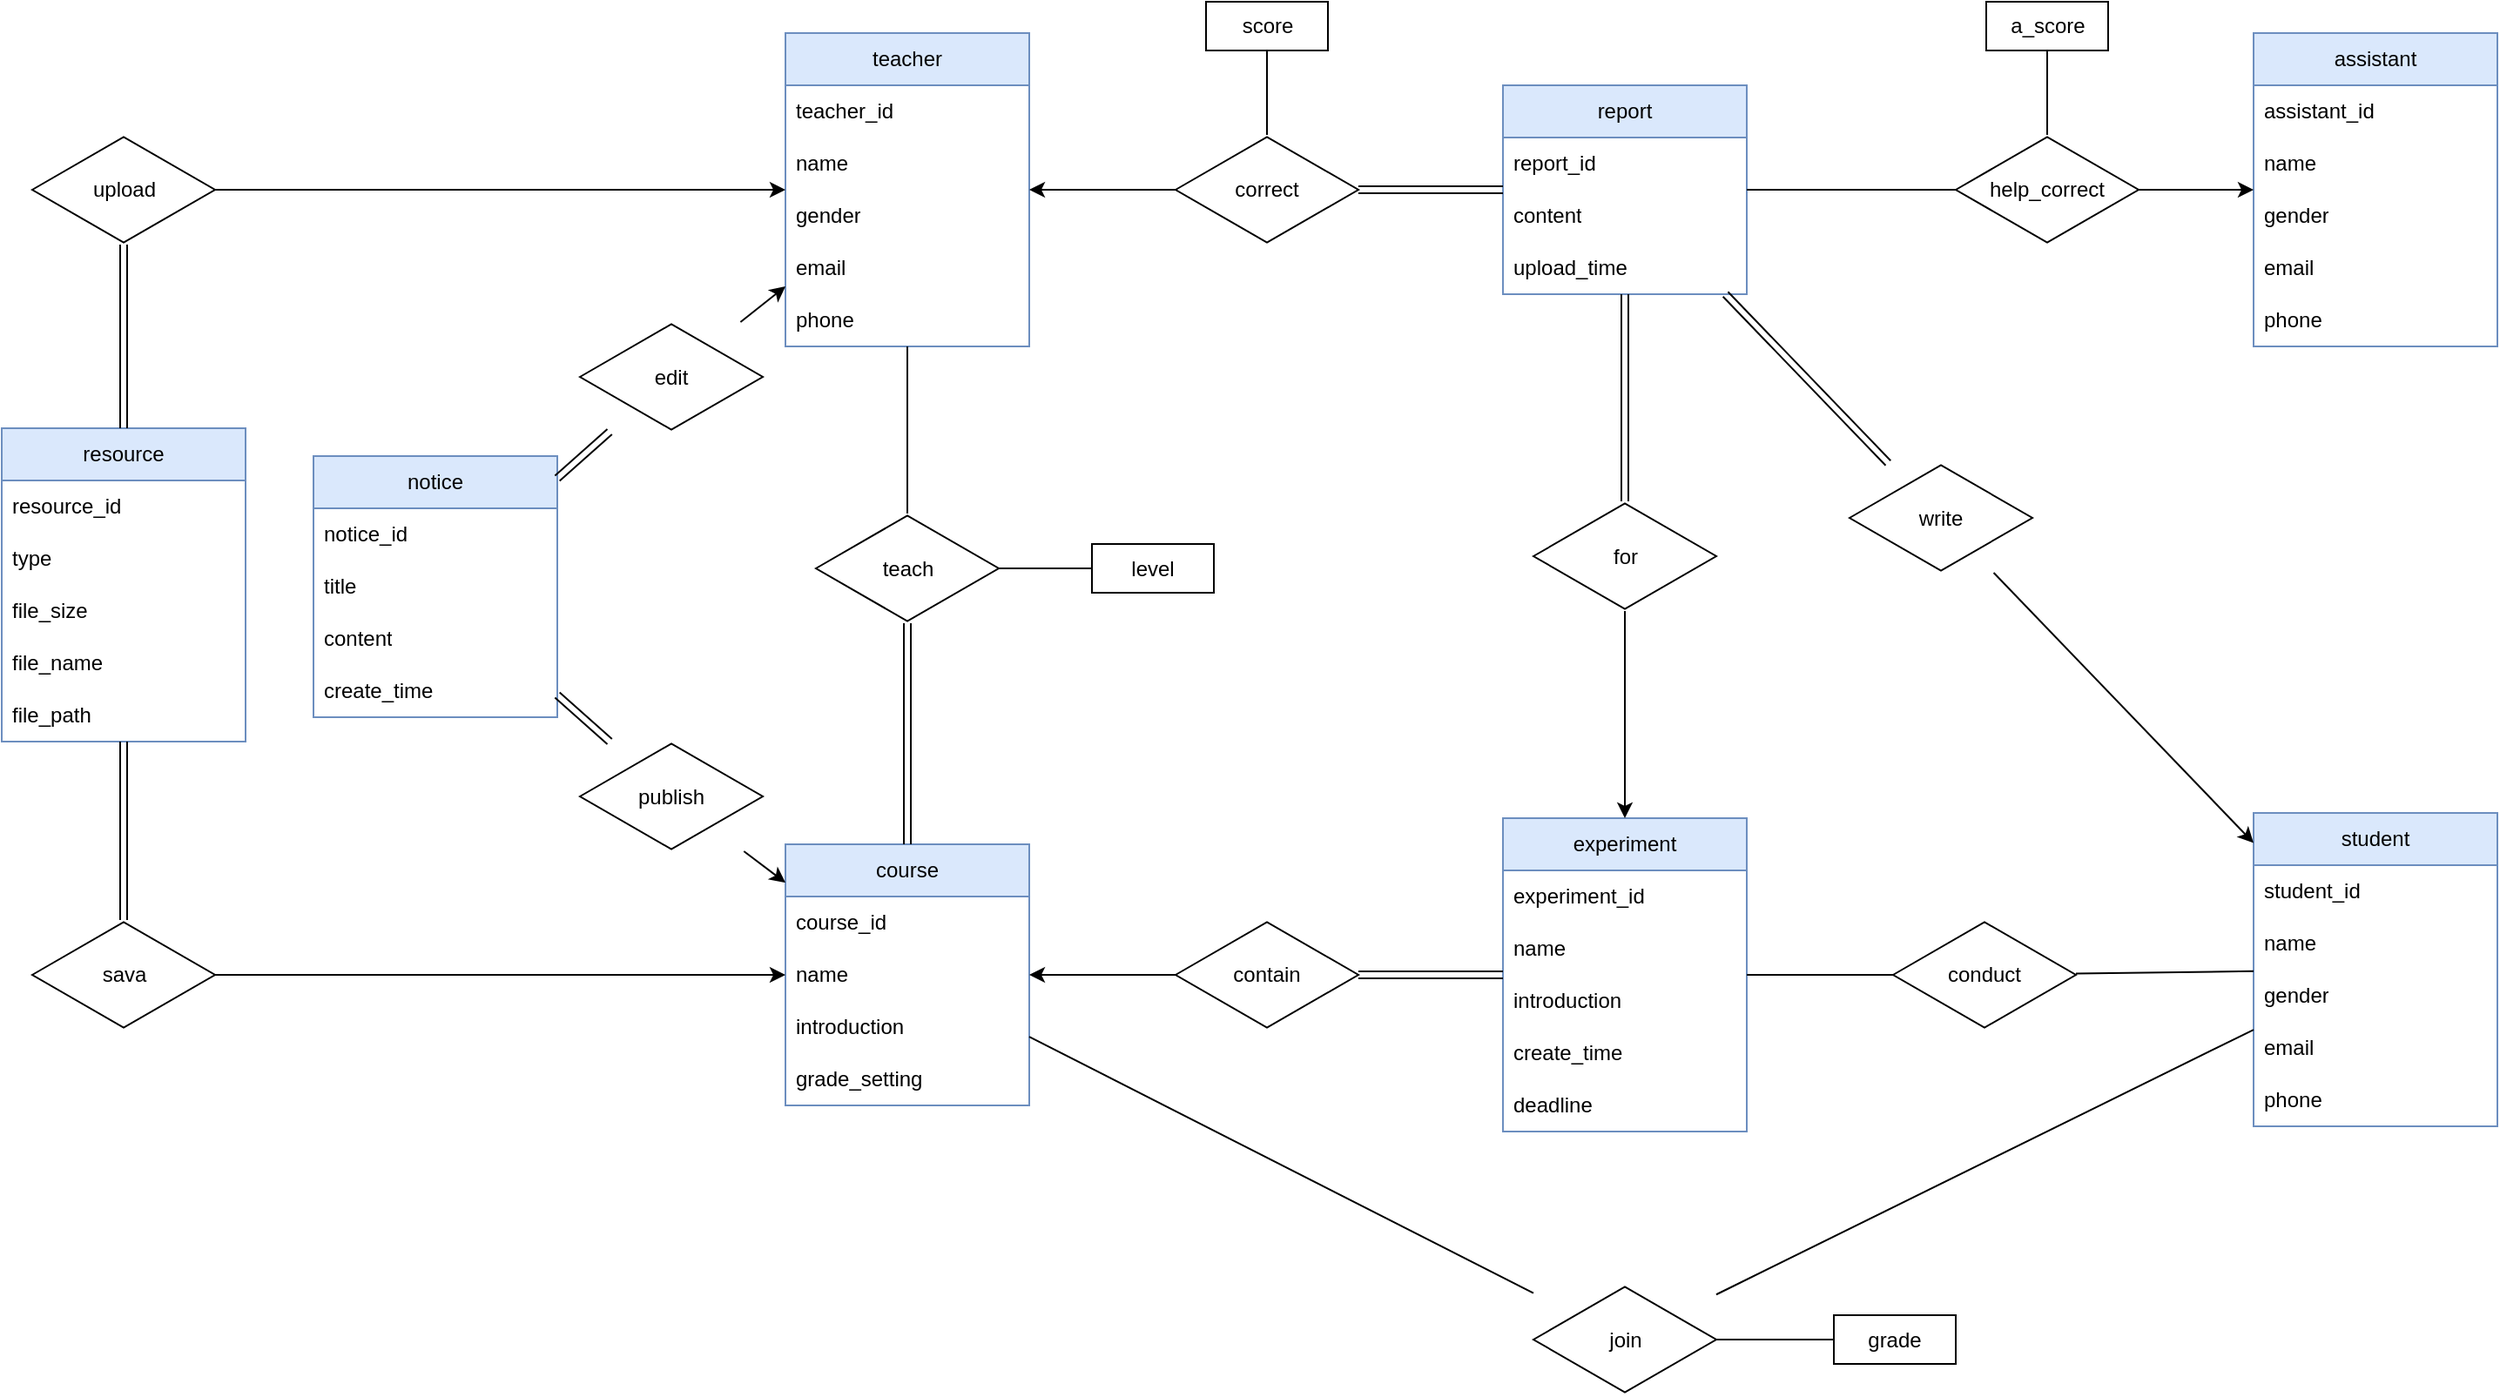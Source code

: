<mxfile version="20.6.2" type="device"><diagram id="LlbKK2FREmCFKEQPbuqe" name="第 1 页"><mxGraphModel dx="2138" dy="1203" grid="0" gridSize="10" guides="1" tooltips="1" connect="1" arrows="1" fold="1" page="1" pageScale="1" pageWidth="3300" pageHeight="2339" math="0" shadow="0"><root><mxCell id="0"/><mxCell id="1" parent="0"/><mxCell id="g2imEVAiNdoJha_vjyTm-1" value="experiment" style="swimlane;fontStyle=0;childLayout=stackLayout;horizontal=1;startSize=30;horizontalStack=0;resizeParent=1;resizeParentMax=0;resizeLast=0;collapsible=1;marginBottom=0;whiteSpace=wrap;html=1;fillColor=#dae8fc;strokeColor=#6c8ebf;" parent="1" vertex="1"><mxGeometry x="969" y="711" width="140" height="180" as="geometry"/></mxCell><mxCell id="g2imEVAiNdoJha_vjyTm-2" value="experiment_id" style="text;strokeColor=none;fillColor=none;align=left;verticalAlign=middle;spacingLeft=4;spacingRight=4;overflow=hidden;points=[[0,0.5],[1,0.5]];portConstraint=eastwest;rotatable=0;whiteSpace=wrap;html=1;" parent="g2imEVAiNdoJha_vjyTm-1" vertex="1"><mxGeometry y="30" width="140" height="30" as="geometry"/></mxCell><mxCell id="g2imEVAiNdoJha_vjyTm-3" value="name" style="text;strokeColor=none;fillColor=none;align=left;verticalAlign=middle;spacingLeft=4;spacingRight=4;overflow=hidden;points=[[0,0.5],[1,0.5]];portConstraint=eastwest;rotatable=0;whiteSpace=wrap;html=1;" parent="g2imEVAiNdoJha_vjyTm-1" vertex="1"><mxGeometry y="60" width="140" height="30" as="geometry"/></mxCell><mxCell id="g2imEVAiNdoJha_vjyTm-4" value="introduction" style="text;strokeColor=none;fillColor=none;align=left;verticalAlign=middle;spacingLeft=4;spacingRight=4;overflow=hidden;points=[[0,0.5],[1,0.5]];portConstraint=eastwest;rotatable=0;whiteSpace=wrap;html=1;" parent="g2imEVAiNdoJha_vjyTm-1" vertex="1"><mxGeometry y="90" width="140" height="30" as="geometry"/></mxCell><mxCell id="g2imEVAiNdoJha_vjyTm-5" value="create_time" style="text;strokeColor=none;fillColor=none;align=left;verticalAlign=middle;spacingLeft=4;spacingRight=4;overflow=hidden;points=[[0,0.5],[1,0.5]];portConstraint=eastwest;rotatable=0;whiteSpace=wrap;html=1;" parent="g2imEVAiNdoJha_vjyTm-1" vertex="1"><mxGeometry y="120" width="140" height="30" as="geometry"/></mxCell><mxCell id="g2imEVAiNdoJha_vjyTm-6" value="deadline" style="text;strokeColor=none;fillColor=none;align=left;verticalAlign=middle;spacingLeft=4;spacingRight=4;overflow=hidden;points=[[0,0.5],[1,0.5]];portConstraint=eastwest;rotatable=0;whiteSpace=wrap;html=1;" parent="g2imEVAiNdoJha_vjyTm-1" vertex="1"><mxGeometry y="150" width="140" height="30" as="geometry"/></mxCell><mxCell id="g2imEVAiNdoJha_vjyTm-7" value="course" style="swimlane;fontStyle=0;childLayout=stackLayout;horizontal=1;startSize=30;horizontalStack=0;resizeParent=1;resizeParentMax=0;resizeLast=0;collapsible=1;marginBottom=0;whiteSpace=wrap;html=1;fillColor=#dae8fc;strokeColor=#6c8ebf;" parent="1" vertex="1"><mxGeometry x="557" y="726" width="140" height="150" as="geometry"/></mxCell><mxCell id="g2imEVAiNdoJha_vjyTm-8" value="course_id" style="text;strokeColor=none;fillColor=none;align=left;verticalAlign=middle;spacingLeft=4;spacingRight=4;overflow=hidden;points=[[0,0.5],[1,0.5]];portConstraint=eastwest;rotatable=0;whiteSpace=wrap;html=1;" parent="g2imEVAiNdoJha_vjyTm-7" vertex="1"><mxGeometry y="30" width="140" height="30" as="geometry"/></mxCell><mxCell id="g2imEVAiNdoJha_vjyTm-9" value="name" style="text;strokeColor=none;fillColor=none;align=left;verticalAlign=middle;spacingLeft=4;spacingRight=4;overflow=hidden;points=[[0,0.5],[1,0.5]];portConstraint=eastwest;rotatable=0;whiteSpace=wrap;html=1;" parent="g2imEVAiNdoJha_vjyTm-7" vertex="1"><mxGeometry y="60" width="140" height="30" as="geometry"/></mxCell><mxCell id="g2imEVAiNdoJha_vjyTm-10" value="introduction" style="text;strokeColor=none;fillColor=none;align=left;verticalAlign=middle;spacingLeft=4;spacingRight=4;overflow=hidden;points=[[0,0.5],[1,0.5]];portConstraint=eastwest;rotatable=0;whiteSpace=wrap;html=1;" parent="g2imEVAiNdoJha_vjyTm-7" vertex="1"><mxGeometry y="90" width="140" height="30" as="geometry"/></mxCell><mxCell id="g2imEVAiNdoJha_vjyTm-132" value="grade_setting" style="text;strokeColor=none;fillColor=none;align=left;verticalAlign=middle;spacingLeft=4;spacingRight=4;overflow=hidden;points=[[0,0.5],[1,0.5]];portConstraint=eastwest;rotatable=0;whiteSpace=wrap;html=1;" parent="g2imEVAiNdoJha_vjyTm-7" vertex="1"><mxGeometry y="120" width="140" height="30" as="geometry"/></mxCell><mxCell id="g2imEVAiNdoJha_vjyTm-13" value="student" style="swimlane;fontStyle=0;childLayout=stackLayout;horizontal=1;startSize=30;horizontalStack=0;resizeParent=1;resizeParentMax=0;resizeLast=0;collapsible=1;marginBottom=0;whiteSpace=wrap;html=1;fillColor=#dae8fc;strokeColor=#6c8ebf;" parent="1" vertex="1"><mxGeometry x="1400" y="708" width="140" height="180" as="geometry"/></mxCell><mxCell id="g2imEVAiNdoJha_vjyTm-14" value="student_id" style="text;strokeColor=none;fillColor=none;align=left;verticalAlign=middle;spacingLeft=4;spacingRight=4;overflow=hidden;points=[[0,0.5],[1,0.5]];portConstraint=eastwest;rotatable=0;whiteSpace=wrap;html=1;" parent="g2imEVAiNdoJha_vjyTm-13" vertex="1"><mxGeometry y="30" width="140" height="30" as="geometry"/></mxCell><mxCell id="g2imEVAiNdoJha_vjyTm-15" value="name" style="text;strokeColor=none;fillColor=none;align=left;verticalAlign=middle;spacingLeft=4;spacingRight=4;overflow=hidden;points=[[0,0.5],[1,0.5]];portConstraint=eastwest;rotatable=0;whiteSpace=wrap;html=1;" parent="g2imEVAiNdoJha_vjyTm-13" vertex="1"><mxGeometry y="60" width="140" height="30" as="geometry"/></mxCell><mxCell id="g2imEVAiNdoJha_vjyTm-17" value="gender" style="text;strokeColor=none;fillColor=none;align=left;verticalAlign=middle;spacingLeft=4;spacingRight=4;overflow=hidden;points=[[0,0.5],[1,0.5]];portConstraint=eastwest;rotatable=0;whiteSpace=wrap;html=1;" parent="g2imEVAiNdoJha_vjyTm-13" vertex="1"><mxGeometry y="90" width="140" height="30" as="geometry"/></mxCell><mxCell id="g2imEVAiNdoJha_vjyTm-18" value="email" style="text;strokeColor=none;fillColor=none;align=left;verticalAlign=middle;spacingLeft=4;spacingRight=4;overflow=hidden;points=[[0,0.5],[1,0.5]];portConstraint=eastwest;rotatable=0;whiteSpace=wrap;html=1;" parent="g2imEVAiNdoJha_vjyTm-13" vertex="1"><mxGeometry y="120" width="140" height="30" as="geometry"/></mxCell><mxCell id="g2imEVAiNdoJha_vjyTm-19" value="phone" style="text;strokeColor=none;fillColor=none;align=left;verticalAlign=middle;spacingLeft=4;spacingRight=4;overflow=hidden;points=[[0,0.5],[1,0.5]];portConstraint=eastwest;rotatable=0;whiteSpace=wrap;html=1;" parent="g2imEVAiNdoJha_vjyTm-13" vertex="1"><mxGeometry y="150" width="140" height="30" as="geometry"/></mxCell><mxCell id="g2imEVAiNdoJha_vjyTm-20" value="teacher" style="swimlane;fontStyle=0;childLayout=stackLayout;horizontal=1;startSize=30;horizontalStack=0;resizeParent=1;resizeParentMax=0;resizeLast=0;collapsible=1;marginBottom=0;whiteSpace=wrap;html=1;fillColor=#dae8fc;strokeColor=#6c8ebf;" parent="1" vertex="1"><mxGeometry x="557" y="260" width="140" height="180" as="geometry"/></mxCell><mxCell id="g2imEVAiNdoJha_vjyTm-21" value="teacher_id" style="text;strokeColor=none;fillColor=none;align=left;verticalAlign=middle;spacingLeft=4;spacingRight=4;overflow=hidden;points=[[0,0.5],[1,0.5]];portConstraint=eastwest;rotatable=0;whiteSpace=wrap;html=1;" parent="g2imEVAiNdoJha_vjyTm-20" vertex="1"><mxGeometry y="30" width="140" height="30" as="geometry"/></mxCell><mxCell id="g2imEVAiNdoJha_vjyTm-22" value="name" style="text;strokeColor=none;fillColor=none;align=left;verticalAlign=middle;spacingLeft=4;spacingRight=4;overflow=hidden;points=[[0,0.5],[1,0.5]];portConstraint=eastwest;rotatable=0;whiteSpace=wrap;html=1;" parent="g2imEVAiNdoJha_vjyTm-20" vertex="1"><mxGeometry y="60" width="140" height="30" as="geometry"/></mxCell><mxCell id="g2imEVAiNdoJha_vjyTm-23" value="gender" style="text;strokeColor=none;fillColor=none;align=left;verticalAlign=middle;spacingLeft=4;spacingRight=4;overflow=hidden;points=[[0,0.5],[1,0.5]];portConstraint=eastwest;rotatable=0;whiteSpace=wrap;html=1;" parent="g2imEVAiNdoJha_vjyTm-20" vertex="1"><mxGeometry y="90" width="140" height="30" as="geometry"/></mxCell><mxCell id="g2imEVAiNdoJha_vjyTm-24" value="email" style="text;strokeColor=none;fillColor=none;align=left;verticalAlign=middle;spacingLeft=4;spacingRight=4;overflow=hidden;points=[[0,0.5],[1,0.5]];portConstraint=eastwest;rotatable=0;whiteSpace=wrap;html=1;" parent="g2imEVAiNdoJha_vjyTm-20" vertex="1"><mxGeometry y="120" width="140" height="30" as="geometry"/></mxCell><mxCell id="g2imEVAiNdoJha_vjyTm-25" value="phone" style="text;strokeColor=none;fillColor=none;align=left;verticalAlign=middle;spacingLeft=4;spacingRight=4;overflow=hidden;points=[[0,0.5],[1,0.5]];portConstraint=eastwest;rotatable=0;whiteSpace=wrap;html=1;" parent="g2imEVAiNdoJha_vjyTm-20" vertex="1"><mxGeometry y="150" width="140" height="30" as="geometry"/></mxCell><mxCell id="g2imEVAiNdoJha_vjyTm-26" value="report" style="swimlane;fontStyle=0;childLayout=stackLayout;horizontal=1;startSize=30;horizontalStack=0;resizeParent=1;resizeParentMax=0;resizeLast=0;collapsible=1;marginBottom=0;whiteSpace=wrap;html=1;fillColor=#dae8fc;strokeColor=#6c8ebf;" parent="1" vertex="1"><mxGeometry x="969" y="290" width="140" height="120" as="geometry"/></mxCell><mxCell id="g2imEVAiNdoJha_vjyTm-27" value="report_id" style="text;strokeColor=none;fillColor=none;align=left;verticalAlign=middle;spacingLeft=4;spacingRight=4;overflow=hidden;points=[[0,0.5],[1,0.5]];portConstraint=eastwest;rotatable=0;whiteSpace=wrap;html=1;" parent="g2imEVAiNdoJha_vjyTm-26" vertex="1"><mxGeometry y="30" width="140" height="30" as="geometry"/></mxCell><mxCell id="g2imEVAiNdoJha_vjyTm-28" value="content" style="text;strokeColor=none;fillColor=none;align=left;verticalAlign=middle;spacingLeft=4;spacingRight=4;overflow=hidden;points=[[0,0.5],[1,0.5]];portConstraint=eastwest;rotatable=0;whiteSpace=wrap;html=1;" parent="g2imEVAiNdoJha_vjyTm-26" vertex="1"><mxGeometry y="60" width="140" height="30" as="geometry"/></mxCell><mxCell id="g2imEVAiNdoJha_vjyTm-29" value="upload_time" style="text;strokeColor=none;fillColor=none;align=left;verticalAlign=middle;spacingLeft=4;spacingRight=4;overflow=hidden;points=[[0,0.5],[1,0.5]];portConstraint=eastwest;rotatable=0;whiteSpace=wrap;html=1;" parent="g2imEVAiNdoJha_vjyTm-26" vertex="1"><mxGeometry y="90" width="140" height="30" as="geometry"/></mxCell><mxCell id="g2imEVAiNdoJha_vjyTm-32" value="notice" style="swimlane;fontStyle=0;childLayout=stackLayout;horizontal=1;startSize=30;horizontalStack=0;resizeParent=1;resizeParentMax=0;resizeLast=0;collapsible=1;marginBottom=0;whiteSpace=wrap;html=1;fillColor=#dae8fc;strokeColor=#6c8ebf;" parent="1" vertex="1"><mxGeometry x="286" y="503" width="140" height="150" as="geometry"/></mxCell><mxCell id="g2imEVAiNdoJha_vjyTm-33" value="notice_id" style="text;strokeColor=none;fillColor=none;align=left;verticalAlign=middle;spacingLeft=4;spacingRight=4;overflow=hidden;points=[[0,0.5],[1,0.5]];portConstraint=eastwest;rotatable=0;whiteSpace=wrap;html=1;" parent="g2imEVAiNdoJha_vjyTm-32" vertex="1"><mxGeometry y="30" width="140" height="30" as="geometry"/></mxCell><mxCell id="g2imEVAiNdoJha_vjyTm-34" value="title" style="text;strokeColor=none;fillColor=none;align=left;verticalAlign=middle;spacingLeft=4;spacingRight=4;overflow=hidden;points=[[0,0.5],[1,0.5]];portConstraint=eastwest;rotatable=0;whiteSpace=wrap;html=1;" parent="g2imEVAiNdoJha_vjyTm-32" vertex="1"><mxGeometry y="60" width="140" height="30" as="geometry"/></mxCell><mxCell id="g2imEVAiNdoJha_vjyTm-35" value="content" style="text;strokeColor=none;fillColor=none;align=left;verticalAlign=middle;spacingLeft=4;spacingRight=4;overflow=hidden;points=[[0,0.5],[1,0.5]];portConstraint=eastwest;rotatable=0;whiteSpace=wrap;html=1;" parent="g2imEVAiNdoJha_vjyTm-32" vertex="1"><mxGeometry y="90" width="140" height="30" as="geometry"/></mxCell><mxCell id="g2imEVAiNdoJha_vjyTm-36" value="create_time" style="text;strokeColor=none;fillColor=none;align=left;verticalAlign=middle;spacingLeft=4;spacingRight=4;overflow=hidden;points=[[0,0.5],[1,0.5]];portConstraint=eastwest;rotatable=0;whiteSpace=wrap;html=1;" parent="g2imEVAiNdoJha_vjyTm-32" vertex="1"><mxGeometry y="120" width="140" height="30" as="geometry"/></mxCell><mxCell id="g2imEVAiNdoJha_vjyTm-37" value="resource" style="swimlane;fontStyle=0;childLayout=stackLayout;horizontal=1;startSize=30;horizontalStack=0;resizeParent=1;resizeParentMax=0;resizeLast=0;collapsible=1;marginBottom=0;whiteSpace=wrap;html=1;fillColor=#dae8fc;strokeColor=#6c8ebf;" parent="1" vertex="1"><mxGeometry x="107" y="487" width="140" height="180" as="geometry"/></mxCell><mxCell id="g2imEVAiNdoJha_vjyTm-38" value="resource_id" style="text;strokeColor=none;fillColor=none;align=left;verticalAlign=middle;spacingLeft=4;spacingRight=4;overflow=hidden;points=[[0,0.5],[1,0.5]];portConstraint=eastwest;rotatable=0;whiteSpace=wrap;html=1;" parent="g2imEVAiNdoJha_vjyTm-37" vertex="1"><mxGeometry y="30" width="140" height="30" as="geometry"/></mxCell><mxCell id="g2imEVAiNdoJha_vjyTm-41" value="type" style="text;strokeColor=none;fillColor=none;align=left;verticalAlign=middle;spacingLeft=4;spacingRight=4;overflow=hidden;points=[[0,0.5],[1,0.5]];portConstraint=eastwest;rotatable=0;whiteSpace=wrap;html=1;" parent="g2imEVAiNdoJha_vjyTm-37" vertex="1"><mxGeometry y="60" width="140" height="30" as="geometry"/></mxCell><mxCell id="g2imEVAiNdoJha_vjyTm-39" value="file_size" style="text;strokeColor=none;fillColor=none;align=left;verticalAlign=middle;spacingLeft=4;spacingRight=4;overflow=hidden;points=[[0,0.5],[1,0.5]];portConstraint=eastwest;rotatable=0;whiteSpace=wrap;html=1;" parent="g2imEVAiNdoJha_vjyTm-37" vertex="1"><mxGeometry y="90" width="140" height="30" as="geometry"/></mxCell><mxCell id="g2imEVAiNdoJha_vjyTm-40" value="file_name" style="text;strokeColor=none;fillColor=none;align=left;verticalAlign=middle;spacingLeft=4;spacingRight=4;overflow=hidden;points=[[0,0.5],[1,0.5]];portConstraint=eastwest;rotatable=0;whiteSpace=wrap;html=1;" parent="g2imEVAiNdoJha_vjyTm-37" vertex="1"><mxGeometry y="120" width="140" height="30" as="geometry"/></mxCell><mxCell id="g2imEVAiNdoJha_vjyTm-42" value="file_path" style="text;strokeColor=none;fillColor=none;align=left;verticalAlign=middle;spacingLeft=4;spacingRight=4;overflow=hidden;points=[[0,0.5],[1,0.5]];portConstraint=eastwest;rotatable=0;whiteSpace=wrap;html=1;" parent="g2imEVAiNdoJha_vjyTm-37" vertex="1"><mxGeometry y="150" width="140" height="30" as="geometry"/></mxCell><mxCell id="g2imEVAiNdoJha_vjyTm-43" value="contain" style="html=1;whiteSpace=wrap;aspect=fixed;shape=isoRectangle;" parent="1" vertex="1"><mxGeometry x="781" y="769.5" width="105" height="63" as="geometry"/></mxCell><mxCell id="g2imEVAiNdoJha_vjyTm-58" value="join" style="html=1;whiteSpace=wrap;aspect=fixed;shape=isoRectangle;" parent="1" vertex="1"><mxGeometry x="986.5" y="979" width="105" height="63" as="geometry"/></mxCell><mxCell id="g2imEVAiNdoJha_vjyTm-60" value="teach" style="html=1;whiteSpace=wrap;aspect=fixed;shape=isoRectangle;" parent="1" vertex="1"><mxGeometry x="574.5" y="536" width="105" height="63" as="geometry"/></mxCell><mxCell id="g2imEVAiNdoJha_vjyTm-61" value="conduct" style="html=1;whiteSpace=wrap;aspect=fixed;shape=isoRectangle;" parent="1" vertex="1"><mxGeometry x="1193" y="769.5" width="105" height="63" as="geometry"/></mxCell><mxCell id="g2imEVAiNdoJha_vjyTm-62" value="" style="endArrow=classic;html=1;rounded=0;" parent="1" source="g2imEVAiNdoJha_vjyTm-43" target="g2imEVAiNdoJha_vjyTm-7" edge="1"><mxGeometry width="50" height="50" relative="1" as="geometry"><mxPoint x="781" y="913" as="sourcePoint"/><mxPoint x="831" y="863" as="targetPoint"/></mxGeometry></mxCell><mxCell id="g2imEVAiNdoJha_vjyTm-64" value="" style="shape=link;html=1;rounded=0;" parent="1" source="g2imEVAiNdoJha_vjyTm-43" target="g2imEVAiNdoJha_vjyTm-1" edge="1"><mxGeometry width="100" relative="1" as="geometry"><mxPoint x="776" y="802" as="sourcePoint"/><mxPoint x="876" y="802" as="targetPoint"/></mxGeometry></mxCell><mxCell id="g2imEVAiNdoJha_vjyTm-70" value="" style="endArrow=none;html=1;rounded=0;" parent="1" source="g2imEVAiNdoJha_vjyTm-58" target="g2imEVAiNdoJha_vjyTm-13" edge="1"><mxGeometry width="50" height="50" relative="1" as="geometry"><mxPoint x="1030" y="861" as="sourcePoint"/><mxPoint x="1080" y="811" as="targetPoint"/></mxGeometry></mxCell><mxCell id="g2imEVAiNdoJha_vjyTm-71" value="" style="endArrow=none;html=1;rounded=0;" parent="1" source="g2imEVAiNdoJha_vjyTm-7" target="g2imEVAiNdoJha_vjyTm-58" edge="1"><mxGeometry width="50" height="50" relative="1" as="geometry"><mxPoint x="1109" y="1058.305" as="sourcePoint"/><mxPoint x="1410" y="859.098" as="targetPoint"/></mxGeometry></mxCell><mxCell id="g2imEVAiNdoJha_vjyTm-72" value="" style="endArrow=none;html=1;rounded=0;" parent="1" source="g2imEVAiNdoJha_vjyTm-61" target="g2imEVAiNdoJha_vjyTm-13" edge="1"><mxGeometry width="50" height="50" relative="1" as="geometry"><mxPoint x="1054" y="837" as="sourcePoint"/><mxPoint x="1104" y="787" as="targetPoint"/></mxGeometry></mxCell><mxCell id="g2imEVAiNdoJha_vjyTm-73" value="" style="endArrow=none;html=1;rounded=0;" parent="1" source="g2imEVAiNdoJha_vjyTm-1" target="g2imEVAiNdoJha_vjyTm-61" edge="1"><mxGeometry width="50" height="50" relative="1" as="geometry"><mxPoint x="1054" y="837" as="sourcePoint"/><mxPoint x="1104" y="787" as="targetPoint"/></mxGeometry></mxCell><mxCell id="g2imEVAiNdoJha_vjyTm-81" value="" style="shape=link;html=1;rounded=0;" parent="1" source="g2imEVAiNdoJha_vjyTm-60" target="g2imEVAiNdoJha_vjyTm-7" edge="1"><mxGeometry width="100" relative="1" as="geometry"><mxPoint x="828" y="621" as="sourcePoint"/><mxPoint x="928" y="621" as="targetPoint"/></mxGeometry></mxCell><mxCell id="g2imEVAiNdoJha_vjyTm-82" value="" style="endArrow=none;html=1;rounded=0;" parent="1" source="g2imEVAiNdoJha_vjyTm-60" target="g2imEVAiNdoJha_vjyTm-20" edge="1"><mxGeometry width="50" height="50" relative="1" as="geometry"><mxPoint x="853" y="646" as="sourcePoint"/><mxPoint x="903" y="596" as="targetPoint"/></mxGeometry></mxCell><mxCell id="g2imEVAiNdoJha_vjyTm-83" value="write" style="html=1;whiteSpace=wrap;aspect=fixed;shape=isoRectangle;" parent="1" vertex="1"><mxGeometry x="1168" y="507" width="105" height="63" as="geometry"/></mxCell><mxCell id="g2imEVAiNdoJha_vjyTm-84" value="" style="shape=link;html=1;rounded=0;" parent="1" source="g2imEVAiNdoJha_vjyTm-26" target="g2imEVAiNdoJha_vjyTm-83" edge="1"><mxGeometry width="100" relative="1" as="geometry"><mxPoint x="733" y="553" as="sourcePoint"/><mxPoint x="833" y="553" as="targetPoint"/></mxGeometry></mxCell><mxCell id="g2imEVAiNdoJha_vjyTm-85" value="" style="endArrow=classic;html=1;rounded=0;" parent="1" source="g2imEVAiNdoJha_vjyTm-83" target="g2imEVAiNdoJha_vjyTm-13" edge="1"><mxGeometry width="50" height="50" relative="1" as="geometry"><mxPoint x="758" y="578" as="sourcePoint"/><mxPoint x="808" y="528" as="targetPoint"/></mxGeometry></mxCell><mxCell id="g2imEVAiNdoJha_vjyTm-86" value="correct" style="html=1;whiteSpace=wrap;aspect=fixed;shape=isoRectangle;" parent="1" vertex="1"><mxGeometry x="781" y="318.5" width="105" height="63" as="geometry"/></mxCell><mxCell id="g2imEVAiNdoJha_vjyTm-87" value="" style="shape=link;html=1;rounded=0;" parent="1" source="g2imEVAiNdoJha_vjyTm-86" target="g2imEVAiNdoJha_vjyTm-26" edge="1"><mxGeometry width="100" relative="1" as="geometry"><mxPoint x="715" y="294" as="sourcePoint"/><mxPoint x="815" y="294" as="targetPoint"/></mxGeometry></mxCell><mxCell id="g2imEVAiNdoJha_vjyTm-88" value="" style="endArrow=classic;html=1;rounded=0;" parent="1" source="g2imEVAiNdoJha_vjyTm-86" target="g2imEVAiNdoJha_vjyTm-20" edge="1"><mxGeometry width="50" height="50" relative="1" as="geometry"><mxPoint x="740" y="748" as="sourcePoint"/><mxPoint x="780" y="370" as="targetPoint"/></mxGeometry></mxCell><mxCell id="g2imEVAiNdoJha_vjyTm-89" value="for" style="html=1;whiteSpace=wrap;aspect=fixed;shape=isoRectangle;" parent="1" vertex="1"><mxGeometry x="986.5" y="529" width="105" height="63" as="geometry"/></mxCell><mxCell id="g2imEVAiNdoJha_vjyTm-90" value="" style="shape=link;html=1;rounded=0;" parent="1" source="g2imEVAiNdoJha_vjyTm-26" target="g2imEVAiNdoJha_vjyTm-89" edge="1"><mxGeometry width="100" relative="1" as="geometry"><mxPoint x="1106.121" y="393.0" as="sourcePoint"/><mxPoint x="1233.611" y="537.0" as="targetPoint"/></mxGeometry></mxCell><mxCell id="g2imEVAiNdoJha_vjyTm-91" value="" style="endArrow=classic;html=1;rounded=0;" parent="1" source="g2imEVAiNdoJha_vjyTm-89" target="g2imEVAiNdoJha_vjyTm-1" edge="1"><mxGeometry width="50" height="50" relative="1" as="geometry"><mxPoint x="1290.238" y="600" as="sourcePoint"/><mxPoint x="1410" y="731.272" as="targetPoint"/></mxGeometry></mxCell><mxCell id="g2imEVAiNdoJha_vjyTm-99" value="edit" style="html=1;whiteSpace=wrap;aspect=fixed;shape=isoRectangle;" parent="1" vertex="1"><mxGeometry x="439" y="426" width="105" height="63" as="geometry"/></mxCell><mxCell id="g2imEVAiNdoJha_vjyTm-101" value="" style="shape=link;html=1;rounded=0;" parent="1" source="g2imEVAiNdoJha_vjyTm-99" target="g2imEVAiNdoJha_vjyTm-32" edge="1"><mxGeometry width="100" relative="1" as="geometry"><mxPoint x="130" y="518" as="sourcePoint"/><mxPoint x="230" y="518" as="targetPoint"/></mxGeometry></mxCell><mxCell id="g2imEVAiNdoJha_vjyTm-104" value="publish" style="html=1;whiteSpace=wrap;aspect=fixed;shape=isoRectangle;" parent="1" vertex="1"><mxGeometry x="439" y="667" width="105" height="63" as="geometry"/></mxCell><mxCell id="g2imEVAiNdoJha_vjyTm-105" value="" style="shape=link;html=1;rounded=0;" parent="1" source="g2imEVAiNdoJha_vjyTm-32" target="g2imEVAiNdoJha_vjyTm-104" edge="1"><mxGeometry width="100" relative="1" as="geometry"><mxPoint x="331" y="391.5" as="sourcePoint"/><mxPoint x="331" y="502.5" as="targetPoint"/></mxGeometry></mxCell><mxCell id="g2imEVAiNdoJha_vjyTm-108" value="upload" style="html=1;whiteSpace=wrap;aspect=fixed;shape=isoRectangle;" parent="1" vertex="1"><mxGeometry x="124.5" y="318.5" width="105" height="63" as="geometry"/></mxCell><mxCell id="g2imEVAiNdoJha_vjyTm-109" value="" style="endArrow=classic;html=1;rounded=0;" parent="1" source="g2imEVAiNdoJha_vjyTm-99" target="g2imEVAiNdoJha_vjyTm-20" edge="1"><mxGeometry width="50" height="50" relative="1" as="geometry"><mxPoint x="777.304" y="941" as="sourcePoint"/><mxPoint x="658.046" y="856" as="targetPoint"/></mxGeometry></mxCell><mxCell id="g2imEVAiNdoJha_vjyTm-110" value="" style="endArrow=classic;html=1;rounded=0;" parent="1" source="g2imEVAiNdoJha_vjyTm-104" target="g2imEVAiNdoJha_vjyTm-7" edge="1"><mxGeometry width="50" height="50" relative="1" as="geometry"><mxPoint x="777.304" y="941" as="sourcePoint"/><mxPoint x="658.046" y="856" as="targetPoint"/></mxGeometry></mxCell><mxCell id="g2imEVAiNdoJha_vjyTm-111" value="" style="shape=link;html=1;rounded=0;" parent="1" source="g2imEVAiNdoJha_vjyTm-108" target="g2imEVAiNdoJha_vjyTm-37" edge="1"><mxGeometry width="100" relative="1" as="geometry"><mxPoint x="331" y="391.5" as="sourcePoint"/><mxPoint x="331" y="502.5" as="targetPoint"/></mxGeometry></mxCell><mxCell id="g2imEVAiNdoJha_vjyTm-112" value="" style="endArrow=classic;html=1;rounded=0;" parent="1" source="g2imEVAiNdoJha_vjyTm-108" target="g2imEVAiNdoJha_vjyTm-20" edge="1"><mxGeometry width="50" height="50" relative="1" as="geometry"><mxPoint x="1260.786" y="580" as="sourcePoint"/><mxPoint x="1410" y="735.194" as="targetPoint"/></mxGeometry></mxCell><mxCell id="g2imEVAiNdoJha_vjyTm-116" value="assistant" style="swimlane;fontStyle=0;childLayout=stackLayout;horizontal=1;startSize=30;horizontalStack=0;resizeParent=1;resizeParentMax=0;resizeLast=0;collapsible=1;marginBottom=0;whiteSpace=wrap;html=1;fillColor=#dae8fc;strokeColor=#6c8ebf;" parent="1" vertex="1"><mxGeometry x="1400" y="260" width="140" height="180" as="geometry"/></mxCell><mxCell id="g2imEVAiNdoJha_vjyTm-117" value="assistant_id" style="text;strokeColor=none;fillColor=none;align=left;verticalAlign=middle;spacingLeft=4;spacingRight=4;overflow=hidden;points=[[0,0.5],[1,0.5]];portConstraint=eastwest;rotatable=0;whiteSpace=wrap;html=1;" parent="g2imEVAiNdoJha_vjyTm-116" vertex="1"><mxGeometry y="30" width="140" height="30" as="geometry"/></mxCell><mxCell id="g2imEVAiNdoJha_vjyTm-118" value="name" style="text;strokeColor=none;fillColor=none;align=left;verticalAlign=middle;spacingLeft=4;spacingRight=4;overflow=hidden;points=[[0,0.5],[1,0.5]];portConstraint=eastwest;rotatable=0;whiteSpace=wrap;html=1;" parent="g2imEVAiNdoJha_vjyTm-116" vertex="1"><mxGeometry y="60" width="140" height="30" as="geometry"/></mxCell><mxCell id="g2imEVAiNdoJha_vjyTm-119" value="gender" style="text;strokeColor=none;fillColor=none;align=left;verticalAlign=middle;spacingLeft=4;spacingRight=4;overflow=hidden;points=[[0,0.5],[1,0.5]];portConstraint=eastwest;rotatable=0;whiteSpace=wrap;html=1;" parent="g2imEVAiNdoJha_vjyTm-116" vertex="1"><mxGeometry y="90" width="140" height="30" as="geometry"/></mxCell><mxCell id="g2imEVAiNdoJha_vjyTm-120" value="email" style="text;strokeColor=none;fillColor=none;align=left;verticalAlign=middle;spacingLeft=4;spacingRight=4;overflow=hidden;points=[[0,0.5],[1,0.5]];portConstraint=eastwest;rotatable=0;whiteSpace=wrap;html=1;" parent="g2imEVAiNdoJha_vjyTm-116" vertex="1"><mxGeometry y="120" width="140" height="30" as="geometry"/></mxCell><mxCell id="g2imEVAiNdoJha_vjyTm-121" value="phone" style="text;strokeColor=none;fillColor=none;align=left;verticalAlign=middle;spacingLeft=4;spacingRight=4;overflow=hidden;points=[[0,0.5],[1,0.5]];portConstraint=eastwest;rotatable=0;whiteSpace=wrap;html=1;" parent="g2imEVAiNdoJha_vjyTm-116" vertex="1"><mxGeometry y="150" width="140" height="30" as="geometry"/></mxCell><mxCell id="g2imEVAiNdoJha_vjyTm-122" value="help_correct" style="html=1;whiteSpace=wrap;aspect=fixed;shape=isoRectangle;" parent="1" vertex="1"><mxGeometry x="1229" y="318.5" width="105" height="63" as="geometry"/></mxCell><mxCell id="g2imEVAiNdoJha_vjyTm-123" value="" style="endArrow=none;html=1;rounded=0;" parent="1" source="g2imEVAiNdoJha_vjyTm-122" target="g2imEVAiNdoJha_vjyTm-26" edge="1"><mxGeometry width="50" height="50" relative="1" as="geometry"><mxPoint x="637" y="546" as="sourcePoint"/><mxPoint x="637" y="450" as="targetPoint"/></mxGeometry></mxCell><mxCell id="g2imEVAiNdoJha_vjyTm-124" value="" style="endArrow=classic;html=1;rounded=0;" parent="1" source="g2imEVAiNdoJha_vjyTm-122" target="g2imEVAiNdoJha_vjyTm-116" edge="1"><mxGeometry width="50" height="50" relative="1" as="geometry"><mxPoint x="791" y="360" as="sourcePoint"/><mxPoint x="707" y="360" as="targetPoint"/></mxGeometry></mxCell><mxCell id="g2imEVAiNdoJha_vjyTm-125" value="level" style="whiteSpace=wrap;html=1;align=center;" parent="1" vertex="1"><mxGeometry x="733" y="553.5" width="70" height="28" as="geometry"/></mxCell><mxCell id="g2imEVAiNdoJha_vjyTm-127" value="" style="endArrow=none;html=1;rounded=0;" parent="1" source="g2imEVAiNdoJha_vjyTm-60" target="g2imEVAiNdoJha_vjyTm-125" edge="1"><mxGeometry width="50" height="50" relative="1" as="geometry"><mxPoint x="637" y="546" as="sourcePoint"/><mxPoint x="637" y="450" as="targetPoint"/></mxGeometry></mxCell><mxCell id="g2imEVAiNdoJha_vjyTm-128" value="a_score" style="whiteSpace=wrap;html=1;align=center;" parent="1" vertex="1"><mxGeometry x="1246.5" y="242" width="70" height="28" as="geometry"/></mxCell><mxCell id="g2imEVAiNdoJha_vjyTm-129" value="score" style="whiteSpace=wrap;html=1;align=center;" parent="1" vertex="1"><mxGeometry x="798.5" y="242" width="70" height="28" as="geometry"/></mxCell><mxCell id="g2imEVAiNdoJha_vjyTm-130" value="" style="endArrow=none;html=1;rounded=0;" parent="1" source="g2imEVAiNdoJha_vjyTm-86" target="g2imEVAiNdoJha_vjyTm-129" edge="1"><mxGeometry width="50" height="50" relative="1" as="geometry"><mxPoint x="689.5" y="577.5" as="sourcePoint"/><mxPoint x="743" y="577.5" as="targetPoint"/></mxGeometry></mxCell><mxCell id="g2imEVAiNdoJha_vjyTm-131" value="" style="endArrow=none;html=1;rounded=0;" parent="1" source="g2imEVAiNdoJha_vjyTm-122" target="g2imEVAiNdoJha_vjyTm-128" edge="1"><mxGeometry width="50" height="50" relative="1" as="geometry"><mxPoint x="843.5" y="328.5" as="sourcePoint"/><mxPoint x="843.5" y="280.0" as="targetPoint"/></mxGeometry></mxCell><mxCell id="g2imEVAiNdoJha_vjyTm-134" value="grade" style="whiteSpace=wrap;html=1;align=center;" parent="1" vertex="1"><mxGeometry x="1159" y="996.5" width="70" height="28" as="geometry"/></mxCell><mxCell id="g2imEVAiNdoJha_vjyTm-135" value="" style="endArrow=none;html=1;rounded=0;" parent="1" source="g2imEVAiNdoJha_vjyTm-58" target="g2imEVAiNdoJha_vjyTm-134" edge="1"><mxGeometry width="50" height="50" relative="1" as="geometry"><mxPoint x="1299.837" y="936" as="sourcePoint"/><mxPoint x="1410" y="857.733" as="targetPoint"/></mxGeometry></mxCell><mxCell id="yNhFhTihCiapqsyXRPX--1" value="sava" style="html=1;whiteSpace=wrap;aspect=fixed;shape=isoRectangle;" parent="1" vertex="1"><mxGeometry x="124.5" y="769.5" width="105" height="63" as="geometry"/></mxCell><mxCell id="yNhFhTihCiapqsyXRPX--2" value="" style="shape=link;html=1;rounded=0;" parent="1" source="yNhFhTihCiapqsyXRPX--1" target="g2imEVAiNdoJha_vjyTm-37" edge="1"><mxGeometry width="100" relative="1" as="geometry"><mxPoint x="466.079" y="499" as="sourcePoint"/><mxPoint x="436" y="525.749" as="targetPoint"/></mxGeometry></mxCell><mxCell id="yNhFhTihCiapqsyXRPX--3" value="" style="endArrow=classic;html=1;rounded=0;" parent="1" source="yNhFhTihCiapqsyXRPX--1" target="g2imEVAiNdoJha_vjyTm-7" edge="1"><mxGeometry width="50" height="50" relative="1" as="geometry"><mxPoint x="543.141" y="740" as="sourcePoint"/><mxPoint x="567" y="758.048" as="targetPoint"/></mxGeometry></mxCell></root></mxGraphModel></diagram></mxfile>